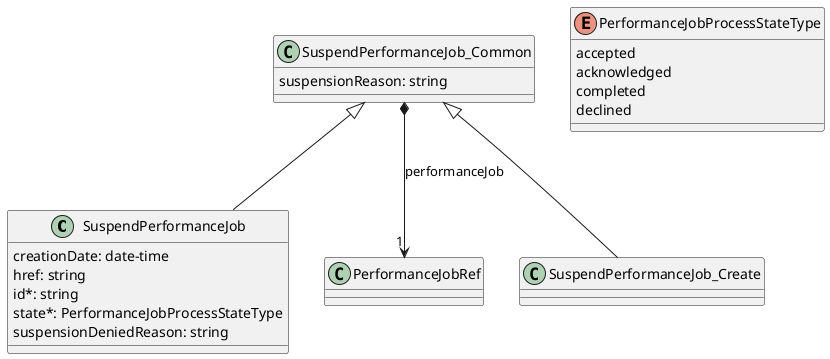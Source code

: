 @startuml suspendPerformanceJobModel

class SuspendPerformanceJob {

    creationDate: date-time
    href: string
    id*: string
    state*: PerformanceJobProcessStateType
    suspensionDeniedReason: string
}
SuspendPerformanceJob_Common <|-- SuspendPerformanceJob



class SuspendPerformanceJob_Common {

    suspensionReason: string
}

SuspendPerformanceJob_Common *-->"1" PerformanceJobRef : performanceJob


class SuspendPerformanceJob_Create {

}
SuspendPerformanceJob_Common <|-- SuspendPerformanceJob_Create

enum PerformanceJobProcessStateType {

    accepted
    acknowledged
    completed
    declined
}

@enduml